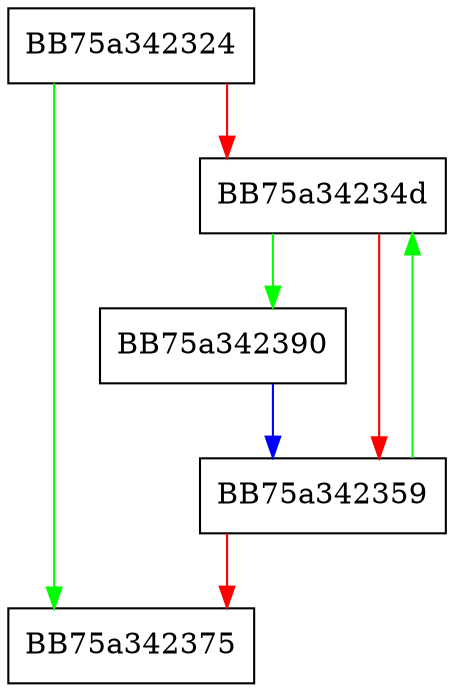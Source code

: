 digraph set_loop_flags_tsw {
  node [shape="box"];
  graph [splines=ortho];
  BB75a342324 -> BB75a342375 [color="green"];
  BB75a342324 -> BB75a34234d [color="red"];
  BB75a34234d -> BB75a342390 [color="green"];
  BB75a34234d -> BB75a342359 [color="red"];
  BB75a342359 -> BB75a34234d [color="green"];
  BB75a342359 -> BB75a342375 [color="red"];
  BB75a342390 -> BB75a342359 [color="blue"];
}
